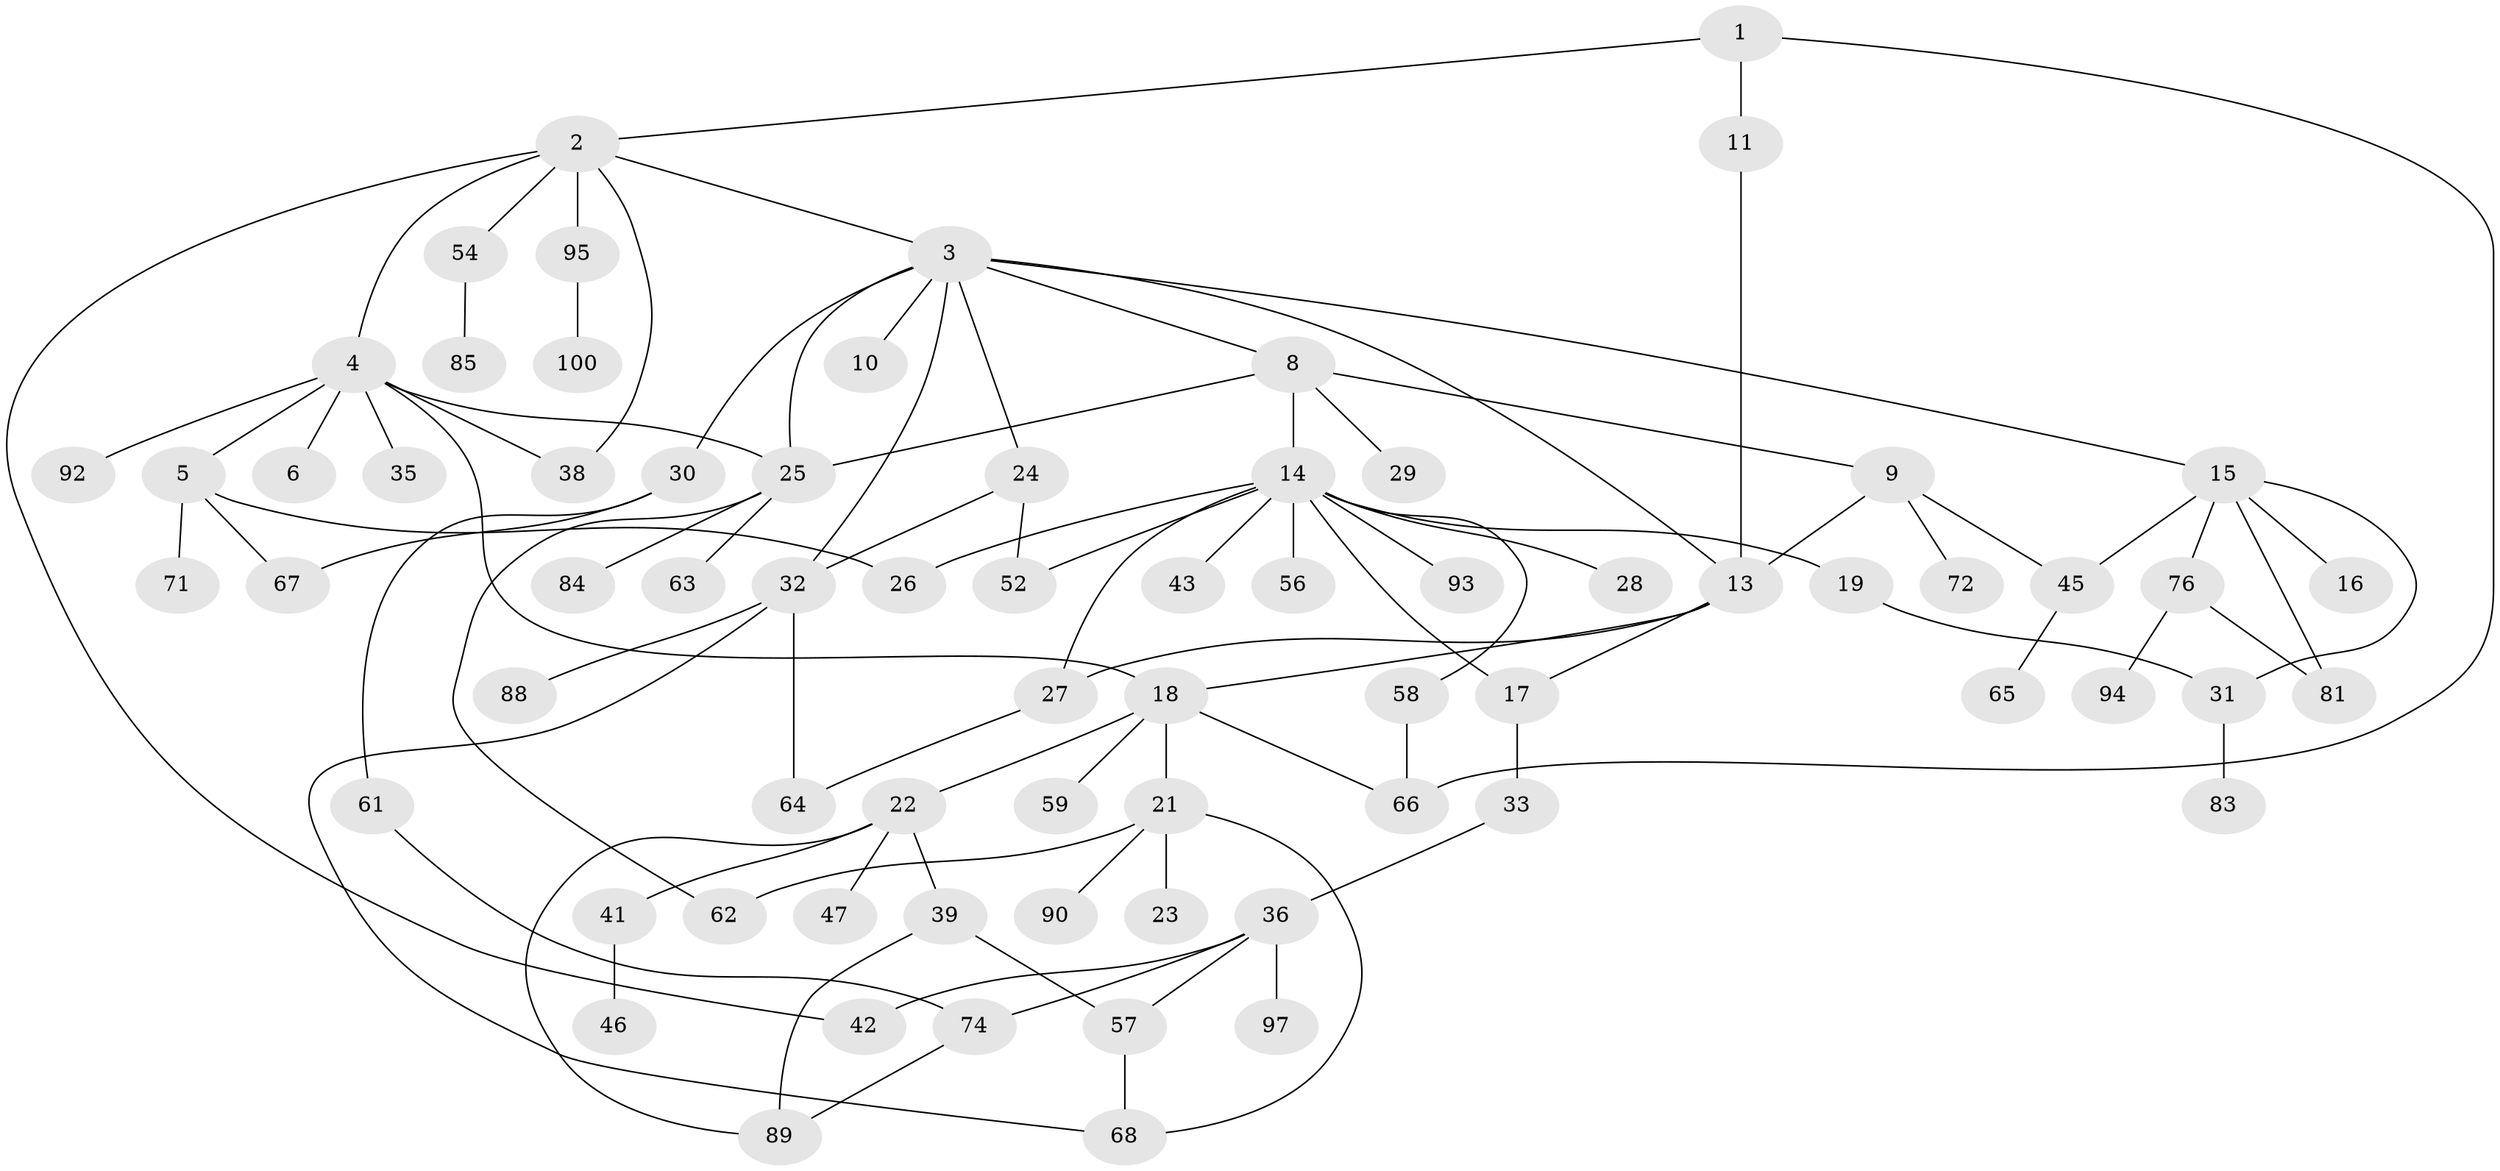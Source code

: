 // original degree distribution, {4: 0.09, 7: 0.02, 6: 0.03, 3: 0.2, 1: 0.34, 5: 0.06, 2: 0.25, 8: 0.01}
// Generated by graph-tools (version 1.1) at 2025/38/02/21/25 10:38:51]
// undirected, 71 vertices, 96 edges
graph export_dot {
graph [start="1"]
  node [color=gray90,style=filled];
  1 [super="+60"];
  2 [super="+37"];
  3 [super="+7"];
  4 [super="+12"];
  5 [super="+53"];
  6;
  8;
  9 [super="+69"];
  10;
  11 [super="+79"];
  13 [super="+55"];
  14 [super="+20"];
  15 [super="+73"];
  16;
  17 [super="+50"];
  18 [super="+44"];
  19;
  21 [super="+87"];
  22 [super="+34"];
  23;
  24 [super="+49"];
  25 [super="+40"];
  26 [super="+70"];
  27 [super="+80"];
  28;
  29 [super="+75"];
  30;
  31 [super="+98"];
  32 [super="+78"];
  33;
  35;
  36;
  38;
  39 [super="+48"];
  41;
  42 [super="+51"];
  43;
  45;
  46;
  47;
  52;
  54;
  56;
  57 [super="+86"];
  58 [super="+77"];
  59;
  61;
  62;
  63;
  64;
  65;
  66 [super="+91"];
  67;
  68;
  71;
  72;
  74 [super="+82"];
  76;
  81 [super="+96"];
  83;
  84;
  85;
  88;
  89;
  90;
  92;
  93;
  94;
  95 [super="+99"];
  97;
  100;
  1 -- 2;
  1 -- 11;
  1 -- 66;
  2 -- 3;
  2 -- 4;
  2 -- 38;
  2 -- 54;
  2 -- 95;
  2 -- 42;
  3 -- 8;
  3 -- 10;
  3 -- 13;
  3 -- 30;
  3 -- 25;
  3 -- 24;
  3 -- 32;
  3 -- 15;
  4 -- 5;
  4 -- 6;
  4 -- 18;
  4 -- 25;
  4 -- 35;
  4 -- 38;
  4 -- 92;
  5 -- 26;
  5 -- 67;
  5 -- 71;
  8 -- 9;
  8 -- 14;
  8 -- 25;
  8 -- 29;
  9 -- 72;
  9 -- 45;
  9 -- 13;
  11 -- 13;
  13 -- 17;
  13 -- 18;
  13 -- 27;
  14 -- 19;
  14 -- 43;
  14 -- 58;
  14 -- 52;
  14 -- 56;
  14 -- 26;
  14 -- 27;
  14 -- 28;
  14 -- 93;
  14 -- 17;
  15 -- 16;
  15 -- 45;
  15 -- 76;
  15 -- 31;
  15 -- 81;
  17 -- 33;
  18 -- 21;
  18 -- 22;
  18 -- 59;
  18 -- 66;
  19 -- 31;
  21 -- 23;
  21 -- 68;
  21 -- 90;
  21 -- 62;
  22 -- 41;
  22 -- 47;
  22 -- 89;
  22 -- 39;
  24 -- 52;
  24 -- 32;
  25 -- 84;
  25 -- 62;
  25 -- 63;
  27 -- 64;
  30 -- 61;
  30 -- 67;
  31 -- 83;
  32 -- 64;
  32 -- 88;
  32 -- 68;
  33 -- 36;
  36 -- 42;
  36 -- 97;
  36 -- 74;
  36 -- 57;
  39 -- 57;
  39 -- 89;
  41 -- 46;
  45 -- 65;
  54 -- 85;
  57 -- 68;
  58 -- 66;
  61 -- 74;
  74 -- 89;
  76 -- 81;
  76 -- 94;
  95 -- 100;
}
